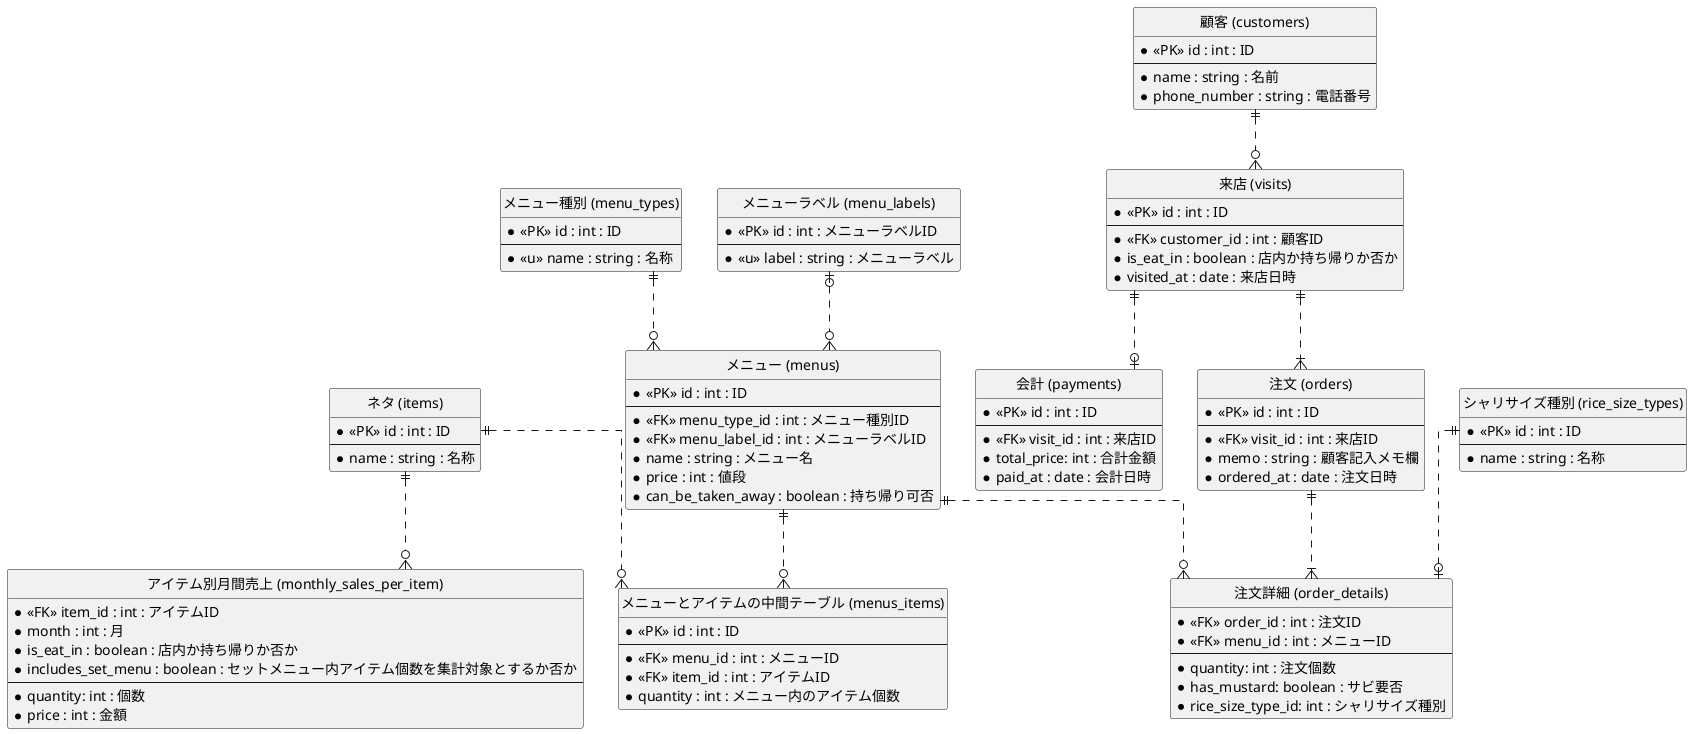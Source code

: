 @startuml sushi
 hide circle
 skinparam linetype ortho
 
 entity "ネタ (items)" as items {
     * <<PK>> id : int : ID
     --
     * name : string : 名称
 }

 entity "メニューとアイテムの中間テーブル (menus_items)" as menus_items {
     * <<PK>> id : int : ID
     --
     * <<FK>> menu_id : int : メニューID
     * <<FK>> item_id : int : アイテムID
     * quantity : int : メニュー内のアイテム個数
 }

 entity "メニュー (menus)" as menus {
     * <<PK>> id : int : ID
     --
     * <<FK>> menu_type_id : int : メニュー種別ID
     * <<FK>> menu_label_id : int : メニューラベルID
     * name : string : メニュー名
     * price : int : 値段
     * can_be_taken_away : boolean : 持ち帰り可否
 }

 entity "メニュー種別 (menu_types)" as menu_types {
     * <<PK>> id : int : ID
     --
     * <<u>> name : string : 名称
 }

 entity "メニューラベル (menu_labels)" as menu_labels {
     * <<PK>> id : int : メニューラベルID
     --
     * <<u>> label : string : メニューラベル
 }

 entity "顧客 (customers)" as customers {
     * <<PK>> id : int : ID
     --
     * name : string : 名前
     * phone_number : string : 電話番号
 }

 entity "シャリサイズ種別 (rice_size_types)" as rice_size_types {
     * <<PK>> id : int : ID
     --
     * name : string : 名称
 }

entity "来店 (visits)" as visits {
     * <<PK>> id : int : ID
    --
     * <<FK>> customer_id : int : 顧客ID
     * is_eat_in : boolean : 店内か持ち帰りか否か
     * visited_at : date : 来店日時
}

entity "注文 (orders)" as orders {
     * <<PK>> id : int : ID
     --
     * <<FK>> visit_id : int : 来店ID
     * memo : string : 顧客記入メモ欄
     * ordered_at : date : 注文日時
}

entity "会計 (payments)" as payments {
     * <<PK>> id : int : ID
     --
     * <<FK>> visit_id : int : 来店ID
     * total_price: int : 合計金額
     * paid_at : date : 会計日時
}

 entity "注文詳細 (order_details)" as order_details {
     * <<FK>> order_id : int : 注文ID
     * <<FK>> menu_id : int : メニューID
     --
     * quantity: int : 注文個数
     * has_mustard: boolean : サビ要否
     * rice_size_type_id: int : シャリサイズ種別
 }

 entity "アイテム別月間売上 (monthly_sales_per_item)" as monthly_sales_per_item {
     * <<FK>> item_id : int : アイテムID
     * month : int : 月
     * is_eat_in : boolean : 店内か持ち帰りか否か
     * includes_set_menu : boolean : セットメニュー内アイテム個数を集計対象とするか否か
     --
     * quantity: int : 個数
     * price : int : 金額
 }

customers ||..o{ visits
visits ||..o| payments
visits ||..|{ orders
orders ||..|{ order_details
rice_size_types ||..o| order_details
menus ||..o{ order_details
menu_types ||..o{ menus
menu_labels |o..o{ menus
menus ||..o{ menus_items
items ||..o{ menus_items
items ||..o{ monthly_sales_per_item

 @enduml

